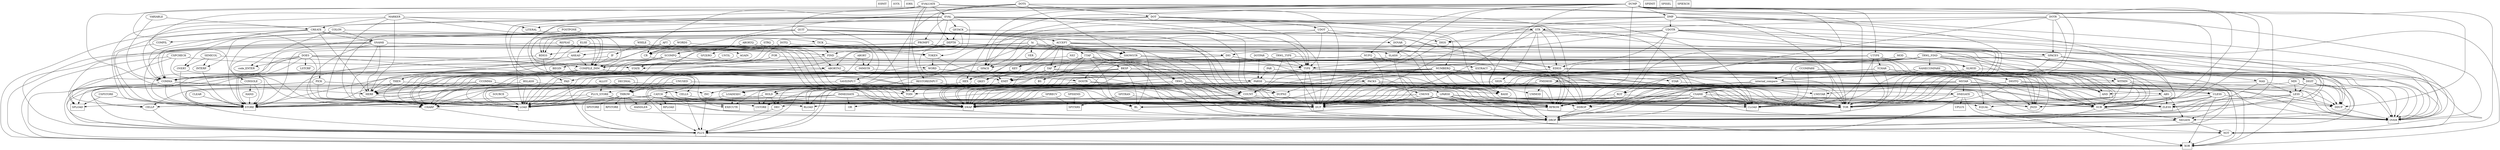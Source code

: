 strict digraph words {
"IOINIT" [shape=box]
"IOTX" [shape=box]
"IORX" [shape=box]
"EXECUTE" [shape=box]
"STORE" [shape=box]
"CSTORE" [shape=box]
"LOAD" [shape=box]
"CLOAD" [shape=box]
"RFROM" [shape=box]
"TOR" [shape=box]
"RLOAD" [shape=box]
"SPLOAD" [shape=box]
"SPSTORE" [shape=box]
"RPLOAD" [shape=box]
"RPSTORE" [shape=box]
"DUP" [shape=box]
"OVER" [shape=box]
"SWAP" [shape=box]
"DROP" [shape=box]
"UPLUS" [shape=box]
"PLUS" [shape=box]
"XOR" [shape=box]
"AND" [shape=box]
"OR" [shape=box]
"ZLESS" [shape=box]
"UMSTAR" [shape=box]
"UMMOD" [shape=box]
"SPIINIT" [shape=box]
"SPISEL" [shape=box]
"SPIEXCH" [shape=box]
"SPITXRX" [shape=box]
"LOADEXEC" -> "LOAD"
"LOADEXEC" -> "DUP"
"LOADEXEC" -> "EXECUTE"
"EMIT" -> "LOADEXEC"
"QKEY" -> "LOADEXEC"
"KEY" -> "QKEY"
"NUFQ" -> "QKEY"
"NUFQ" -> "DUP"
"NUFQ" -> "DDROP"
"NUFQ" -> "KEY"
"NUFQ" -> "EQUAL"
"DEPTH" -> "SPLOAD"
"DEPTH" -> "SPZERO"
"DEPTH" -> "SWAP"
"DEPTH" -> "SUB"
"DEPTH" -> "SLASH"
"PICK" -> "INC"
"PICK" -> "CELLS"
"PICK" -> "SPLOAD"
"PICK" -> "PLUS"
"PICK" -> "LOAD"
"DDUP" -> "OVER"
"DDROP" -> "DROP"
"DUPNZ" -> "DUP"
"ROT" -> "TOR"
"ROT" -> "SWAP"
"ROT" -> "RFROM"
"NOT" -> "XOR"
"NEGATE" -> "NOT"
"NEGATE" -> "PLUS"
"DNEGATE" -> "NOT"
"DNEGATE" -> "TOR"
"DNEGATE" -> "UPLUS"
"DNEGATE" -> "RFROM"
"DNEGATE" -> "PLUS"
"SUB" -> "NEGATE"
"SUB" -> "PLUS"
"ABS" -> "DUP"
"ABS" -> "ZLESS"
"ABS" -> "NEGATE"
"STAR" -> "UMSTAR"
"STAR" -> "DROP"
"MSTAR" -> "DDUP"
"MSTAR" -> "XOR"
"MSTAR" -> "ZLESS"
"MSTAR" -> "TOR"
"MSTAR" -> "ABS"
"MSTAR" -> "SWAP"
"MSTAR" -> "UMSTAR"
"MSTAR" -> "RFROM"
"MSTAR" -> "DNEGATE"
"FMSMOD" -> "DUP"
"FMSMOD" -> "ZLESS"
"FMSMOD" -> "TOR"
"FMSMOD" -> "NEGATE"
"FMSMOD" -> "DNEGATE"
"FMSMOD" -> "RFROM"
"FMSMOD" -> "RLOAD"
"FMSMOD" -> "PLUS"
"FMSMOD" -> "UMMOD"
"FMSMOD" -> "SWAP"
"SLMOD" -> "OVER"
"SLMOD" -> "ZLESS"
"SLMOD" -> "SWAP"
"SLMOD" -> "FMSMOD"
"MOD" -> "SLMOD"
"MOD" -> "DROP"
"SLASH" -> "SLMOD"
"SLASH" -> "SWAP"
"SLASH" -> "DROP"
"CELLP" -> "PLUS"
"CHARP" -> "PLUS"
"INC" -> "PLUS"
"DEC" -> "PLUS"
"CELLS" -> "DUP"
"CELLS" -> "PLUS"
"PLUS_STORE" -> "SWAP"
"PLUS_STORE" -> "OVER"
"PLUS_STORE" -> "LOAD"
"PLUS_STORE" -> "PLUS"
"PLUS_STORE" -> "STORE"
"ULESS" -> "DDUP"
"ULESS" -> "XOR"
"ULESS" -> "ZLESS"
"ULESS" -> "SWAP"
"ULESS" -> "DROP"
"ULESS" -> "SUB"
"LESS" -> "DDUP"
"LESS" -> "XOR"
"LESS" -> "ZLESS"
"LESS" -> "DROP"
"LESS" -> "SUB"
"MAX" -> "DDUP"
"MAX" -> "LESS"
"MAX" -> "SWAP"
"MAX" -> "DROP"
"MIN" -> "DDUP"
"MIN" -> "SWAP"
"MIN" -> "LESS"
"MIN" -> "DROP"
"WITHIN" -> "OVER"
"WITHIN" -> "SUB"
"WITHIN" -> "TOR"
"WITHIN" -> "RFROM"
"WITHIN" -> "ULESS"
"EQUAL" -> "XOR"
"COUNT" -> "DUP"
"COUNT" -> "CHARP"
"COUNT" -> "SWAP"
"COUNT" -> "CLOAD"
"CMOVE" -> "TOR"
"CMOVE" -> "DUP"
"CMOVE" -> "CLOAD"
"CMOVE" -> "RLOAD"
"CMOVE" -> "CSTORE"
"CMOVE" -> "CHARP"
"CMOVE" -> "RFROM"
"CMOVE" -> "JNZD"
"CMOVE" -> "DDROP"
"PACKS" -> "DUP"
"PACKS" -> "TOR"
"PACKS" -> "DDUP"
"PACKS" -> "CSTORE"
"PACKS" -> "CHARP"
"PACKS" -> "SWAP"
"PACKS" -> "CMOVE"
"PACKS" -> "RFROM"
"CSAME" -> "TOR"
"CSAME" -> "OVER"
"CSAME" -> "CLOAD"
"CSAME" -> "SUB"
"CSAME" -> "DUP"
"CSAME" -> "RFROM"
"CSAME" -> "DROP"
"CSAME" -> "DDROP"
"CSAME" -> "CHARP"
"CSAME" -> "SWAP"
"CSAME" -> "JNZD"
"internal_compare" -> "OVER"
"internal_compare" -> "SUB"
"internal_compare" -> "SWAP"
"internal_compare" -> "TOR"
"internal_compare" -> "DDROP"
"internal_compare" -> "RFROM"
"internal_compare" -> "CHARP"
"internal_compare" -> "CSAME"
"CCOMPARE" -> "OVER"
"CCOMPARE" -> "CLOAD"
"CCOMPARE" -> "internal_compare"
"NAMECOMPARE" -> "OVER"
"NAMECOMPARE" -> "CLOAD"
"NAMECOMPARE" -> "AND"
"NAMECOMPARE" -> "internal_compare"
"DOSTR" -> "RFROM"
"DOSTR" -> "RLOAD"
"DOSTR" -> "COUNT"
"DOSTR" -> "PLUS"
"DOSTR" -> "TOR"
"DOSTR" -> "SWAP"
"IMMSTR" -> "DOSTR"
"SHOWSTR" -> "DOSTR"
"SHOWSTR" -> "COUNT"
"SHOWSTR" -> "TYPE"
"PAD" -> "HERE"
"PAD" -> "PLUS"
"BDIGS" -> "PAD"
"BDIGS" -> "STORE"
"EDIGS" -> "DROP"
"EDIGS" -> "LOAD"
"EDIGS" -> "PAD"
"EDIGS" -> "OVER"
"EDIGS" -> "SUB"
"HOLD" -> "LOAD"
"HOLD" -> "DEC"
"HOLD" -> "DUP"
"HOLD" -> "STORE"
"HOLD" -> "CSTORE"
"DIGIT" -> "OVER"
"DIGIT" -> "LESS"
"DIGIT" -> "AND"
"DIGIT" -> "PLUS"
"EXTRACT" -> "SWAP"
"EXTRACT" -> "UMMOD"
"EXTRACT" -> "DIGIT"
"DIG" -> "BASE"
"DIG" -> "LOAD"
"DIG" -> "EXTRACT"
"DIG" -> "HOLD"
"DIGS" -> "DIG"
"DIGS" -> "DUP"
"SIGN" -> "ZLESS"
"SIGN" -> "HOLD"
"STR" -> "DUP"
"STR" -> "TOR"
"STR" -> "ABS"
"STR" -> "BDIGS"
"STR" -> "DIGS"
"STR" -> "RFROM"
"STR" -> "SIGN"
"STR" -> "EDIGS"
"UDOTR" -> "TOR"
"UDOTR" -> "BDIGS"
"UDOTR" -> "DIGS"
"UDOTR" -> "EDIGS"
"UDOTR" -> "RFROM"
"UDOTR" -> "OVER"
"UDOTR" -> "SUB"
"UDOTR" -> "SPACES"
"UDOTR" -> "TYPE"
"DOTR" -> "TOR"
"DOTR" -> "STR"
"DOTR" -> "RFROM"
"DOTR" -> "OVER"
"DOTR" -> "SUB"
"DOTR" -> "SPACES"
"DOTR" -> "TYPE"
"UDOT" -> "SPACE"
"UDOT" -> "BDIGS"
"UDOT" -> "DIGS"
"UDOT" -> "EDIGS"
"UDOT" -> "TYPE"
"DOT" -> "BASE"
"DOT" -> "LOAD"
"DOT" -> "XOR"
"DOT" -> "UDOT"
"DOT" -> "SPACE"
"DOT" -> "STR"
"DOT" -> "TYPE"
"HEX" -> "BASE"
"HEX" -> "STORE"
"DECIMAL" -> "BASE"
"DECIMAL" -> "STORE"
"DIGITQ" -> "TOR"
"DIGITQ" -> "SUB"
"DIGITQ" -> "OVER"
"DIGITQ" -> "LESS"
"DIGITQ" -> "DUP"
"DIGITQ" -> "OR"
"DIGITQ" -> "RFROM"
"DIGITQ" -> "ULESS"
"NUMBERQ" -> "BASE"
"NUMBERQ" -> "LOAD"
"NUMBERQ" -> "TOR"
"NUMBERQ" -> "OVER"
"NUMBERQ" -> "COUNT"
"NUMBERQ" -> "CLOAD"
"NUMBERQ" -> "EQUAL"
"NUMBERQ" -> "HEX"
"NUMBERQ" -> "SWAP"
"NUMBERQ" -> "CHARP"
"NUMBERQ" -> "DEC"
"NUMBERQ" -> "RLOAD"
"NUMBERQ" -> "SUB"
"NUMBERQ" -> "PLUS"
"NUMBERQ" -> "DUPNZ"
"NUMBERQ" -> "DUP"
"NUMBERQ" -> "DIGITQ"
"NUMBERQ" -> "STAR"
"NUMBERQ" -> "RFROM"
"NUMBERQ" -> "INC"
"NUMBERQ" -> "JNZD"
"NUMBERQ" -> "DROP"
"NUMBERQ" -> "NEGATE"
"NUMBERQ" -> "DDROP"
"NUMBERQ" -> "STORE"
"HERE" -> "LOAD"
"UNUSED" -> "RPLOAD"
"UNUSED" -> "HERE"
"UNUSED" -> "SUB"
"SPACE" -> "BL"
"SPACE" -> "EMIT"
"SPACES" -> "MAX"
"SPACES" -> "TOR"
"SPACES" -> "SPACE"
"SPACES" -> "JNZD"
"CR" -> "EMIT"
"BKSP" -> "TOR"
"BKSP" -> "OVER"
"BKSP" -> "RFROM"
"BKSP" -> "SWAP"
"BKSP" -> "XOR"
"BKSP" -> "SUB"
"BKSP" -> "BS"
"BKSP" -> "EMIT"
"BKSP" -> "BL"
"TAP" -> "DUP"
"TAP" -> "EMIT"
"TAP" -> "OVER"
"TAP" -> "CSTORE"
"TAP" -> "CHARP"
"TTAP" -> "DUP"
"TTAP" -> "XOR"
"TTAP" -> "BS"
"TTAP" -> "BL"
"TTAP" -> "TAP"
"TTAP" -> "BKSP"
"TTAP" -> "DROP"
"TTAP" -> "SWAP"
"ACCEPT" -> "OVER"
"ACCEPT" -> "PLUS"
"ACCEPT" -> "DDUP"
"ACCEPT" -> "XOR"
"ACCEPT" -> "KEY"
"ACCEPT" -> "DUP"
"ACCEPT" -> "BL"
"ACCEPT" -> "WITHIN"
"ACCEPT" -> "TAP"
"ACCEPT" -> "TTAP"
"ACCEPT" -> "DROP"
"ACCEPT" -> "SWAP"
"ACCEPT" -> "SUB"
"TYPE" -> "TOR"
"TYPE" -> "DUP"
"TYPE" -> "CLOAD"
"TYPE" -> "EMIT"
"TYPE" -> "CHARP"
"TYPE" -> "JNZD"
"TYPE" -> "DROP"
"TCHAR" -> "AND"
"TCHAR" -> "DUP"
"TCHAR" -> "BL"
"TCHAR" -> "WITHIN"
"TCHAR" -> "DROP"
"LPARSE" -> "STORE"
"LPARSE" -> "OVER"
"LPARSE" -> "TOR"
"LPARSE" -> "DUP"
"LPARSE" -> "DEC"
"LPARSE" -> "LOAD"
"LPARSE" -> "BL"
"LPARSE" -> "EQUAL"
"LPARSE" -> "CLOAD"
"LPARSE" -> "SUB"
"LPARSE" -> "ZLESS"
"LPARSE" -> "NOT"
"LPARSE" -> "PLUS"
"LPARSE" -> "JNZD"
"LPARSE" -> "RFROM"
"LPARSE" -> "DROP"
"LPARSE" -> "SWAP"
"LPARSE" -> "CHARP"
"PARSE" -> "TOR"
"PARSE" -> "LOAD"
"PARSE" -> "TOIN"
"PARSE" -> "PLUS"
"PARSE" -> "SUB"
"PARSE" -> "RFROM"
"PARSE" -> "LPARSE"
"PARSE" -> "PLUS_STORE"
"WORD" -> "PARSE"
"WORD" -> "HERE"
"WORD" -> "PACKS"
"TOKEN" -> "BL"
"TOKEN" -> "WORD"
"DOTPAR" -> "PARSE"
"DOTPAR" -> "TYPE"
"PAR" -> "PARSE"
"PAR" -> "DDROP"
"BSLASH" -> "LOAD"
"BSLASH" -> "TOIN"
"BSLASH" -> "STORE"
"TRWL_FIND" -> "STATE"
"TRWL_FIND" -> "NOT"
"TRWL_FIND" -> "DUP"
"TRWL_FIND" -> "CLOAD"
"TRWL_FIND" -> "AND"
"TRWL_FIND" -> "ROT"
"TRWL_FIND" -> "DDUP"
"TRWL_FIND" -> "NAMECOMPARE"
"TRWL_FIND" -> "DROP"
"TRWL_FIND" -> "CHARP"
"TRWL_FIND" -> "PLUS"
"TRWL_FIND" -> "SWAP"
"TRWL_FIND" -> "NEGATE"
"FIND" -> "LOAD"
"FIND" -> "TRWL"
"CATCH" -> "SPLOAD"
"CATCH" -> "TOR"
"CATCH" -> "HANDLER"
"CATCH" -> "LOAD"
"CATCH" -> "RPLOAD"
"CATCH" -> "STORE"
"CATCH" -> "EXECUTE"
"CATCH" -> "RFROM"
"CATCH" -> "DROP"
"THROW" -> "HANDLER"
"THROW" -> "LOAD"
"THROW" -> "RPSTORE"
"THROW" -> "RFROM"
"THROW" -> "STORE"
"THROW" -> "SWAP"
"THROW" -> "TOR"
"THROW" -> "SPSTORE"
"THROW" -> "DROP"
"ABORT" -> "IMMSTR"
"ABORT" -> "THROW"
"ABORTNZ" -> "DOSTR"
"ABORTNZ" -> "THROW"
"ABORTNZ" -> "DROP"
"STATE" -> "LOAD"
"INTERP" -> "STORE"
"COMPIL" -> "STORE"
"TICK" -> "TOKEN"
"TICK" -> "FIND"
"TICK" -> "THROW"
"ALLOT" -> "PLUS_STORE"
"COMMA" -> "HERE"
"COMMA" -> "DUP"
"COMMA" -> "CELLP"
"COMMA" -> "STORE"
"CCOMMA" -> "HERE"
"CCOMMA" -> "DUP"
"CCOMMA" -> "CHARP"
"CCOMMA" -> "STORE"
"CCOMMA" -> "CSTORE"
"POSTPONE" -> "TICK"
"POSTPONE" -> "COMMA"
"COMPILE_IMM" -> "RFROM"
"COMPILE_IMM" -> "DUP"
"COMPILE_IMM" -> "LOAD"
"COMPILE_IMM" -> "COMMA"
"COMPILE_IMM" -> "CELLP"
"COMPILE_IMM" -> "TOR"
"LITERAL" -> "COMPILE_IMM"
"SCOMPQ" -> "WORD"
"SCOMPQ" -> "CLOAD"
"SCOMPQ" -> "CHARP"
"SCOMPQ" -> "HERE"
"SCOMPQ" -> "PLUS"
"SCOMPQ" -> "STORE"
"FOR" -> "COMPILE_IMM"
"FOR" -> "TOR"
"FOR" -> "HERE"
"NXT" -> "COMPILE_IMM"
"NXT" -> "JNZD"
"AFT" -> "DROP"
"AFT" -> "AHEAD"
"AFT" -> "BEGIN"
"AFT" -> "SWAP"
"BEGIN" -> "HERE"
"UNTIL" -> "COMPILE_IMM"
"AGAIN" -> "COMPILE_IMM"
"IF" -> "COMPILE_IMM"
"IF" -> "COMMA"
"AHEAD" -> "COMPILE_IMM"
"AHEAD" -> "COMMA"
"REPEAT" -> "AGAIN"
"REPEAT" -> "HERE"
"REPEAT" -> "SWAP"
"REPEAT" -> "STORE"
"THEN" -> "HERE"
"THEN" -> "SWAP"
"THEN" -> "STORE"
"ELSE" -> "AHEAD"
"ELSE" -> "SWAP"
"ELSE" -> "THEN"
"WHILE" -> "IF"
"WHILE" -> "SWAP"
"ABORTQ" -> "COMPILE_IMM"
"ABORTQ" -> "ABORTNZ"
"ABORTQ" -> "SCOMPQ"
"STRQ" -> "COMPILE_IMM"
"STRQ" -> "IMMSTR"
"STRQ" -> "SCOMPQ"
"DOTQ" -> "COMPILE_IMM"
"DOTQ" -> "SHOWSTR"
"DOTQ" -> "SCOMPQ"
"SNAME" -> "HERE"
"SNAME" -> "STORE"
"SNAME" -> "LOAD"
"SNAME" -> "COMMA"
"SNAME" -> "TOKEN"
"SNAME" -> "DUP"
"SNAME" -> "FIND"
"SNAME" -> "SHOWSTR"
"SNAME" -> "DROP"
"SNAME" -> "CLOAD"
"SNAME" -> "CHARP"
"SNAME" -> "PLUS"
"COLON" -> "SNAME"
"COLON" -> "COMPILE_IMM"
"COLON" -> "code_ENTER"
"COLON" -> "COMPIL"
"OVERT" -> "LOAD"
"OVERT" -> "STORE"
"SEMICOL" -> "COMPILE_IMM"
"SEMICOL" -> "OVERT"
"SEMICOL" -> "INTERP"
"IMMEDIATE" -> "LOAD"
"IMMEDIATE" -> "CELLP"
"IMMEDIATE" -> "DUP"
"IMMEDIATE" -> "CLOAD"
"IMMEDIATE" -> "OR"
"IMMEDIATE" -> "SWAP"
"IMMEDIATE" -> "CSTORE"
"DOVAR" -> "RFROM"
"CREATE" -> "SNAME"
"CREATE" -> "OVERT"
"CREATE" -> "COMMA"
"CREATE" -> "HERE"
"CREATE" -> "STORE"
"CREATE" -> "COMPILE_IMM"
"CREATE" -> "DOVAR"
"VARIABLE" -> "CREATE"
"VARIABLE" -> "COMMA"
"DOES" -> "COMPILE_IMM"
"DOES" -> "CELLS"
"DOES" -> "PLUS"
"DOES" -> "COMMA"
"DOES" -> "LSTCRP"
"DOES" -> "LOAD"
"DOES" -> "STORE"
"DOES" -> "code_ENTER"
"DOES" -> "RFROM"
"MARKER" -> "HERE"
"MARKER" -> "CREATE"
"MARKER" -> "LOAD"
"MARKER" -> "STORE"
"MARKER" -> "DUP"
"MARKER" -> "LITERAL"
"MARKER" -> "COMPILE_IMM"
"PROMPT" -> "STATE"
"PROMPT" -> "NOT"
"PROMPT" -> "SHOWSTR"
"PROMPT" -> "CR"
"QSTACK" -> "DEPTH"
"QSTACK" -> "ZLESS"
"QSTACK" -> "ABORTNZ"
"EVAL" -> "TOKEN"
"EVAL" -> "DUP"
"EVAL" -> "CLOAD"
"EVAL" -> "FIND"
"EVAL" -> "DUPNZ"
"EVAL" -> "STATE"
"EVAL" -> "XOR"
"EVAL" -> "COMMA"
"EVAL" -> "DROP"
"EVAL" -> "EXECUTE"
"EVAL" -> "NUMBERQ"
"EVAL" -> "LITERAL"
"EVAL" -> "THROW"
"EVAL" -> "QSTACK"
"EVAL" -> "PROMPT"
"HAND" -> "STORE"
"SOURCE" -> "LOAD"
"SAVEINPUT" -> "LOAD"
"SAVEINPUT" -> "TOIN"
"RESTOREINPUT" -> "XOR"
"RESTOREINPUT" -> "STORE"
"RESTOREINPUT" -> "TOIN"
"EVALUATE" -> "SAVEINPUT"
"EVALUATE" -> "TOR"
"EVALUATE" -> "DUP"
"EVALUATE" -> "STORE"
"EVALUATE" -> "TOIN"
"EVALUATE" -> "EVAL"
"EVALUATE" -> "RFROM"
"EVALUATE" -> "RESTOREINPUT"
"CONSOLE" -> "STORE"
"CONSOLE" -> "HAND"
"QUIT" -> "INTERP"
"QUIT" -> "LOAD"
"QUIT" -> "ACCEPT"
"QUIT" -> "STORE"
"QUIT" -> "TOIN"
"QUIT" -> "CATCH"
"QUIT" -> "DUPNZ"
"QUIT" -> "CONSOLE"
"QUIT" -> "SHOWSTR"
"QUIT" -> "COUNT"
"QUIT" -> "TYPE"
"QUIT" -> "CR"
"UTYPE" -> "TOR"
"UTYPE" -> "DUP"
"UTYPE" -> "CLOAD"
"UTYPE" -> "TCHAR"
"UTYPE" -> "EMIT"
"UTYPE" -> "CHARP"
"UTYPE" -> "JNZD"
"UTYPE" -> "DROP"
"DMP" -> "OVER"
"DMP" -> "UDOTR"
"DMP" -> "SPACE"
"DMP" -> "TOR"
"DMP" -> "DUP"
"DMP" -> "CLOAD"
"DMP" -> "INC"
"DMP" -> "JNZD"
"DUMP" -> "BASE"
"DUMP" -> "LOAD"
"DUMP" -> "TOR"
"DUMP" -> "HEX"
"DUMP" -> "SLASH"
"DUMP" -> "CR"
"DUMP" -> "DDUP"
"DUMP" -> "DMP"
"DUMP" -> "ROT"
"DUMP" -> "SPACE"
"DUMP" -> "UTYPE"
"DUMP" -> "NUFQ"
"DUMP" -> "NOT"
"DUMP" -> "JNZD"
"DUMP" -> "RFROM"
"DUMP" -> "DROP"
"DUMP" -> "STORE"
"DOTS" -> "CR"
"DOTS" -> "DEPTH"
"DOTS" -> "TOR"
"DOTS" -> "RLOAD"
"DOTS" -> "PICK"
"DOTS" -> "DOT"
"DOTS" -> "JNZD"
"DOTS" -> "SHOWSTR"
"CSPSTORE" -> "SPLOAD"
"CSPSTORE" -> "STORE"
"CSPCHECK" -> "SPLOAD"
"CSPCHECK" -> "LOAD"
"CSPCHECK" -> "XOR"
"CSPCHECK" -> "ABORTNZ"
"TRWL" -> "DUP"
"TRWL" -> "LOAD"
"TRWL" -> "TOR"
"TRWL" -> "OVER"
"TRWL" -> "CELLP"
"TRWL" -> "SWAP"
"TRWL" -> "EXECUTE"
"TRWL" -> "RFROM"
"TRWL" -> "DUPNZ"
"TRWL" -> "DROP"
"TRWL_TYPE" -> "DUP"
"TRWL_TYPE" -> "COUNT"
"TRWL_TYPE" -> "AND"
"TRWL_TYPE" -> "SPACE"
"TRWL_TYPE" -> "TYPE"
"WORDS" -> "CR"
"WORDS" -> "LOAD"
"WORDS" -> "TRWL"
"CLEAR" -> "STORE"
"hi" -> "CR"
"hi" -> "SHOWSTR"
"hi" -> "BASE"
"hi" -> "LOAD"
"hi" -> "TOR"
"hi" -> "HEX"
"hi" -> "VER"
"hi" -> "BDIGS"
"hi" -> "DIG"
"hi" -> "HOLD"
"hi" -> "EDIGS"
"hi" -> "TYPE"
"hi" -> "RFROM"
"hi" -> "STORE"
"SPISEND" -> "SPITXRX"
"SPIRECV" -> "SWAP"
"SPIRECV" -> "SPITXRX"
"SPITRAN" -> "DUP"
"SPITRAN" -> "SPITXRX"
}
